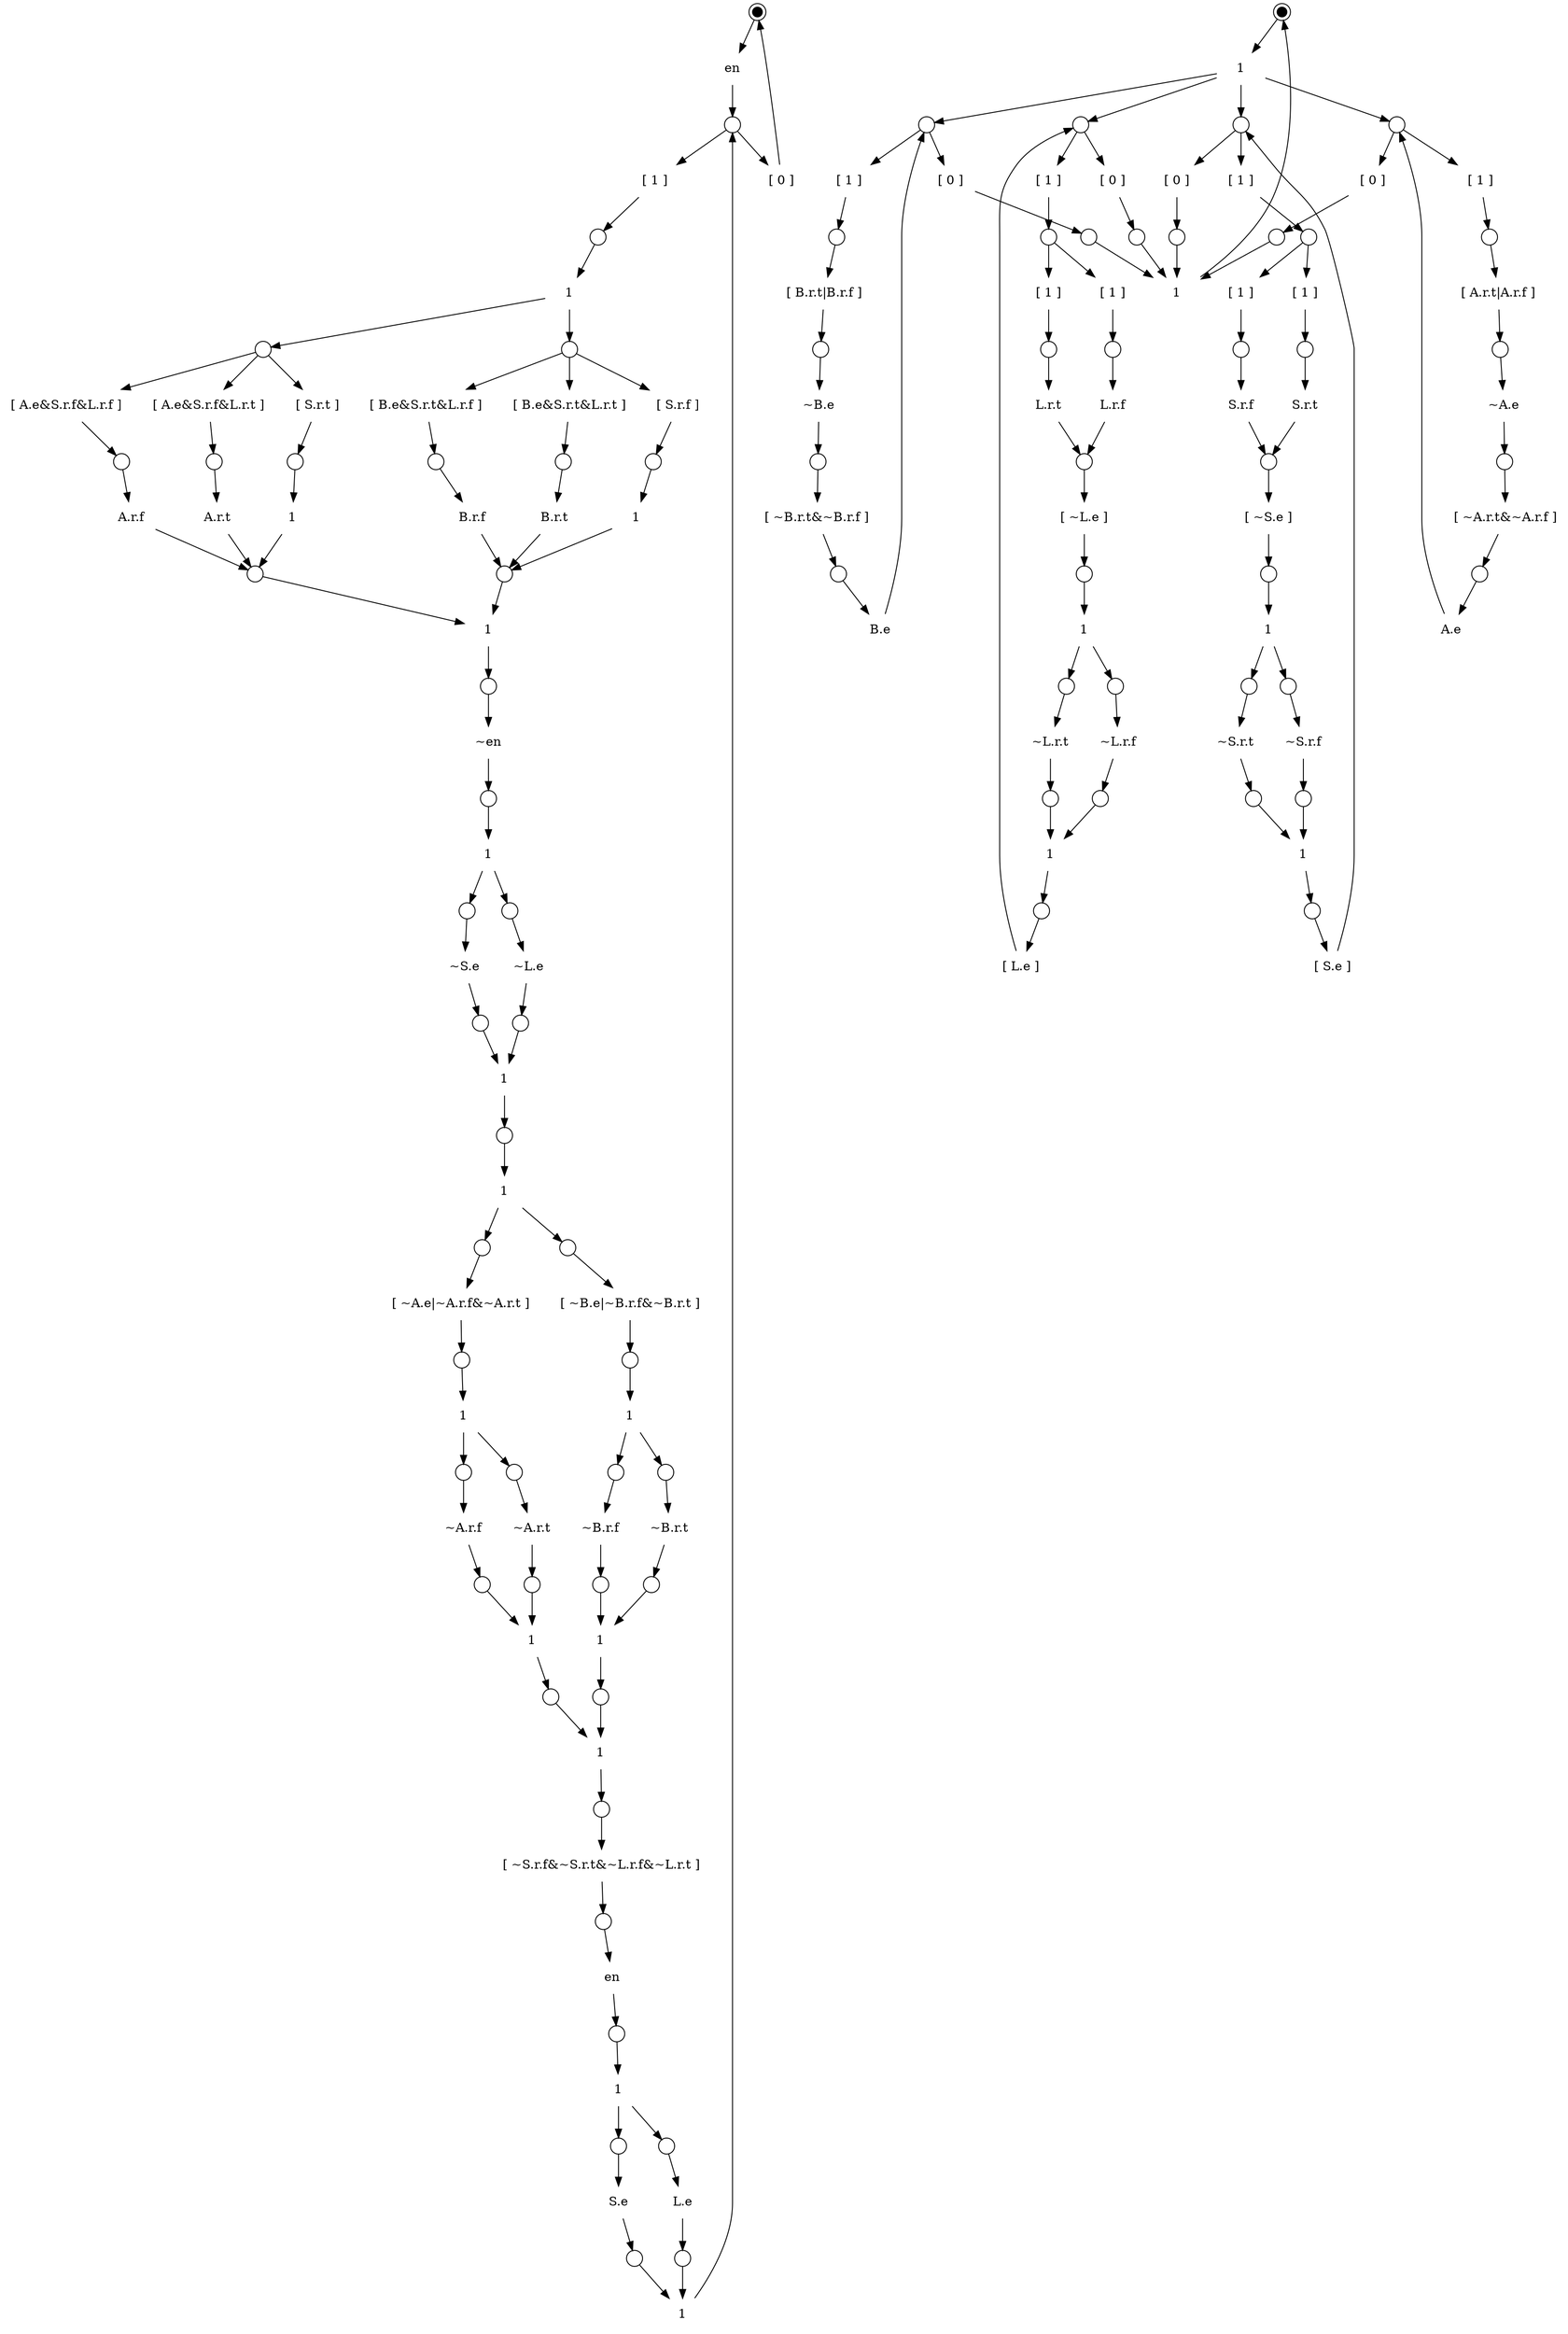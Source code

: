 digraph model
{
	subgraph pchb_split1
	{
		graph["label"="" "variables"="L.r.t,L.r.f,L.e,S.r.t,S.r.f,S.e,A.r.t,A.r.f,A.e,B.r.t,B.r.f,B.e,en" "type"="local" "elaborate"="true" "reset"="~L.r.t&~L.r.f&L.e&~S.r.t&~S.r.f&S.e&~A.r.t&~A.r.f&A.e&~B.r.t&~B.r.f&B.e"];
		S0["shape"="circle" "width"="0.15" "peripheries"="2" "style"="filled" "fillcolor"="#000000" "label"=""];
		T0["shape"="plaintext" "label"="en"];
		S0->T0;
		S1["shape"="circle" "width"="0.25" "label"=""];
		T0->S1;
		T1["shape"="plaintext" "label"="[ 1 ]"];
		S1->T1;
		S2["shape"="circle" "width"="0.25" "label"=""];
		T1->S2;
		T2["shape"="plaintext" "label"="1"];
		S2->T2;
		S3["shape"="circle" "width"="0.25" "label"=""];
		T2->S3;
		T3["shape"="plaintext" "label"="[ A.e&S.r.f&L.r.f ]"];
		S3->T3;
		S4["shape"="circle" "width"="0.25" "label"=""];
		T3->S4;
		T4["shape"="plaintext" "label"="A.r.f"];
		S4->T4;
		T5["shape"="plaintext" "label"="[ A.e&S.r.f&L.r.t ]"];
		S3->T5;
		S5["shape"="circle" "width"="0.25" "label"=""];
		T5->S5;
		T6["shape"="plaintext" "label"="A.r.t"];
		S5->T6;
		T7["shape"="plaintext" "label"="[ S.r.t ]"];
		S3->T7;
		S6["shape"="circle" "width"="0.25" "label"=""];
		T7->S6;
		T8["shape"="plaintext" "label"="1"];
		S6->T8;
		S7["shape"="circle" "width"="0.25" "label"=""];
		T4->S7;
		T6->S7;
		T8->S7;
		S8["shape"="circle" "width"="0.25" "label"=""];
		T2->S8;
		T9["shape"="plaintext" "label"="[ B.e&S.r.t&L.r.f ]"];
		S8->T9;
		S9["shape"="circle" "width"="0.25" "label"=""];
		T9->S9;
		T10["shape"="plaintext" "label"="B.r.f"];
		S9->T10;
		T11["shape"="plaintext" "label"="[ B.e&S.r.t&L.r.t ]"];
		S8->T11;
		S10["shape"="circle" "width"="0.25" "label"=""];
		T11->S10;
		T12["shape"="plaintext" "label"="B.r.t"];
		S10->T12;
		T13["shape"="plaintext" "label"="[ S.r.f ]"];
		S8->T13;
		S11["shape"="circle" "width"="0.25" "label"=""];
		T13->S11;
		T14["shape"="plaintext" "label"="1"];
		S11->T14;
		S12["shape"="circle" "width"="0.25" "label"=""];
		T10->S12;
		T12->S12;
		T14->S12;
		T15["shape"="plaintext" "label"="1"];
		S7->T15;
		S12->T15;
		S13["shape"="circle" "width"="0.25" "label"=""];
		T15->S13;
		T16["shape"="plaintext" "label"="~en"];
		S13->T16;
		S14["shape"="circle" "width"="0.25" "label"=""];
		T16->S14;
		T17["shape"="plaintext" "label"="1"];
		S14->T17;
		S15["shape"="circle" "width"="0.25" "label"=""];
		T17->S15;
		T18["shape"="plaintext" "label"="~S.e"];
		S15->T18;
		S16["shape"="circle" "width"="0.25" "label"=""];
		T18->S16;
		S17["shape"="circle" "width"="0.25" "label"=""];
		T17->S17;
		T19["shape"="plaintext" "label"="~L.e"];
		S17->T19;
		S18["shape"="circle" "width"="0.25" "label"=""];
		T19->S18;
		T20["shape"="plaintext" "label"="1"];
		S16->T20;
		S18->T20;
		S19["shape"="circle" "width"="0.25" "label"=""];
		T20->S19;
		T21["shape"="plaintext" "label"="1"];
		S19->T21;
		S20["shape"="circle" "width"="0.25" "label"=""];
		T21->S20;
		T22["shape"="plaintext" "label"="[ ~A.e|~A.r.f&~A.r.t ]"];
		S20->T22;
		S21["shape"="circle" "width"="0.25" "label"=""];
		T22->S21;
		T23["shape"="plaintext" "label"="1"];
		S21->T23;
		S22["shape"="circle" "width"="0.25" "label"=""];
		T23->S22;
		T24["shape"="plaintext" "label"="~A.r.f"];
		S22->T24;
		S23["shape"="circle" "width"="0.25" "label"=""];
		T24->S23;
		S24["shape"="circle" "width"="0.25" "label"=""];
		T23->S24;
		T25["shape"="plaintext" "label"="~A.r.t"];
		S24->T25;
		S25["shape"="circle" "width"="0.25" "label"=""];
		T25->S25;
		T26["shape"="plaintext" "label"="1"];
		S23->T26;
		S25->T26;
		S26["shape"="circle" "width"="0.25" "label"=""];
		T26->S26;
		S27["shape"="circle" "width"="0.25" "label"=""];
		T21->S27;
		T27["shape"="plaintext" "label"="[ ~B.e|~B.r.f&~B.r.t ]"];
		S27->T27;
		S28["shape"="circle" "width"="0.25" "label"=""];
		T27->S28;
		T28["shape"="plaintext" "label"="1"];
		S28->T28;
		S29["shape"="circle" "width"="0.25" "label"=""];
		T28->S29;
		T29["shape"="plaintext" "label"="~B.r.f"];
		S29->T29;
		S30["shape"="circle" "width"="0.25" "label"=""];
		T29->S30;
		S31["shape"="circle" "width"="0.25" "label"=""];
		T28->S31;
		T30["shape"="plaintext" "label"="~B.r.t"];
		S31->T30;
		S32["shape"="circle" "width"="0.25" "label"=""];
		T30->S32;
		T31["shape"="plaintext" "label"="1"];
		S30->T31;
		S32->T31;
		S33["shape"="circle" "width"="0.25" "label"=""];
		T31->S33;
		T32["shape"="plaintext" "label"="1"];
		S26->T32;
		S33->T32;
		S34["shape"="circle" "width"="0.25" "label"=""];
		T32->S34;
		T33["shape"="plaintext" "label"="[ ~S.r.f&~S.r.t&~L.r.f&~L.r.t ]"];
		S34->T33;
		S35["shape"="circle" "width"="0.25" "label"=""];
		T33->S35;
		T34["shape"="plaintext" "label"="en"];
		S35->T34;
		S36["shape"="circle" "width"="0.25" "label"=""];
		T34->S36;
		T35["shape"="plaintext" "label"="1"];
		S36->T35;
		S37["shape"="circle" "width"="0.25" "label"=""];
		T35->S37;
		T36["shape"="plaintext" "label"="S.e"];
		S37->T36;
		S38["shape"="circle" "width"="0.25" "label"=""];
		T36->S38;
		S39["shape"="circle" "width"="0.25" "label"=""];
		T35->S39;
		T37["shape"="plaintext" "label"="L.e"];
		S39->T37;
		S40["shape"="circle" "width"="0.25" "label"=""];
		T37->S40;
		T38["shape"="plaintext" "label"="1"];
		S38->T38;
		S40->T38;
		T38->S1;
		T39["shape"="plaintext" "label"="[ 0 ]"];
		S1->T39;
		T39->S0;
	}
	subgraph environment
	{
		graph["label"="" "variables"="L.r.t,L.r.f,L.e,S.r.t,S.r.f,S.e,A.r.t,A.r.f,A.e,B.r.t,B.r.f,B.e" "type"="remote" "elaborate"="false" "reset"="~L.r.t&~L.r.f&L.e&~S.r.t&~S.r.f&S.e&~A.r.t&~A.r.f&A.e&~B.r.t&~B.r.f&B.e"];
		S41["shape"="circle" "width"="0.15" "peripheries"="2" "style"="filled" "fillcolor"="#000000" "label"=""];
		T40["shape"="plaintext" "label"="1"];
		S41->T40;
		S42["shape"="circle" "width"="0.25" "label"=""];
		T40->S42;
		T41["shape"="plaintext" "label"="[ 1 ]"];
		S42->T41;
		S43["shape"="circle" "width"="0.25" "label"=""];
		T41->S43;
		T42["shape"="plaintext" "label"="[ A.r.t|A.r.f ]"];
		S43->T42;
		S44["shape"="circle" "width"="0.25" "label"=""];
		T42->S44;
		T43["shape"="plaintext" "label"="~A.e"];
		S44->T43;
		S45["shape"="circle" "width"="0.25" "label"=""];
		T43->S45;
		T44["shape"="plaintext" "label"="[ ~A.r.t&~A.r.f ]"];
		S45->T44;
		S46["shape"="circle" "width"="0.25" "label"=""];
		T44->S46;
		T45["shape"="plaintext" "label"="A.e"];
		S46->T45;
		T45->S42;
		T46["shape"="plaintext" "label"="[ 0 ]"];
		S42->T46;
		S47["shape"="circle" "width"="0.25" "label"=""];
		T46->S47;
		S48["shape"="circle" "width"="0.25" "label"=""];
		T40->S48;
		T47["shape"="plaintext" "label"="[ 1 ]"];
		S48->T47;
		S49["shape"="circle" "width"="0.25" "label"=""];
		T47->S49;
		T48["shape"="plaintext" "label"="[ B.r.t|B.r.f ]"];
		S49->T48;
		S50["shape"="circle" "width"="0.25" "label"=""];
		T48->S50;
		T49["shape"="plaintext" "label"="~B.e"];
		S50->T49;
		S51["shape"="circle" "width"="0.25" "label"=""];
		T49->S51;
		T50["shape"="plaintext" "label"="[ ~B.r.t&~B.r.f ]"];
		S51->T50;
		S52["shape"="circle" "width"="0.25" "label"=""];
		T50->S52;
		T51["shape"="plaintext" "label"="B.e"];
		S52->T51;
		T51->S48;
		T52["shape"="plaintext" "label"="[ 0 ]"];
		S48->T52;
		S53["shape"="circle" "width"="0.25" "label"=""];
		T52->S53;
		S54["shape"="circle" "width"="0.25" "label"=""];
		T40->S54;
		T53["shape"="plaintext" "label"="[ 1 ]"];
		S54->T53;
		S55["shape"="circle" "width"="0.25" "label"=""];
		T53->S55;
		T54["shape"="plaintext" "label"="[ 1 ]"];
		S55->T54;
		S56["shape"="circle" "width"="0.25" "label"=""];
		T54->S56;
		T55["shape"="plaintext" "label"="L.r.t"];
		S56->T55;
		T56["shape"="plaintext" "label"="[ 1 ]"];
		S55->T56;
		S57["shape"="circle" "width"="0.25" "label"=""];
		T56->S57;
		T57["shape"="plaintext" "label"="L.r.f"];
		S57->T57;
		S58["shape"="circle" "width"="0.25" "label"=""];
		T55->S58;
		T57->S58;
		T58["shape"="plaintext" "label"="[ ~L.e ]"];
		S58->T58;
		S59["shape"="circle" "width"="0.25" "label"=""];
		T58->S59;
		T59["shape"="plaintext" "label"="1"];
		S59->T59;
		S60["shape"="circle" "width"="0.25" "label"=""];
		T59->S60;
		T60["shape"="plaintext" "label"="~L.r.t"];
		S60->T60;
		S61["shape"="circle" "width"="0.25" "label"=""];
		T60->S61;
		S62["shape"="circle" "width"="0.25" "label"=""];
		T59->S62;
		T61["shape"="plaintext" "label"="~L.r.f"];
		S62->T61;
		S63["shape"="circle" "width"="0.25" "label"=""];
		T61->S63;
		T62["shape"="plaintext" "label"="1"];
		S61->T62;
		S63->T62;
		S64["shape"="circle" "width"="0.25" "label"=""];
		T62->S64;
		T63["shape"="plaintext" "label"="[ L.e ]"];
		S64->T63;
		T63->S54;
		T64["shape"="plaintext" "label"="[ 0 ]"];
		S54->T64;
		S65["shape"="circle" "width"="0.25" "label"=""];
		T64->S65;
		S66["shape"="circle" "width"="0.25" "label"=""];
		T40->S66;
		T65["shape"="plaintext" "label"="[ 1 ]"];
		S66->T65;
		S67["shape"="circle" "width"="0.25" "label"=""];
		T65->S67;
		T66["shape"="plaintext" "label"="[ 1 ]"];
		S67->T66;
		S68["shape"="circle" "width"="0.25" "label"=""];
		T66->S68;
		T67["shape"="plaintext" "label"="S.r.t"];
		S68->T67;
		T68["shape"="plaintext" "label"="[ 1 ]"];
		S67->T68;
		S69["shape"="circle" "width"="0.25" "label"=""];
		T68->S69;
		T69["shape"="plaintext" "label"="S.r.f"];
		S69->T69;
		S70["shape"="circle" "width"="0.25" "label"=""];
		T67->S70;
		T69->S70;
		T70["shape"="plaintext" "label"="[ ~S.e ]"];
		S70->T70;
		S71["shape"="circle" "width"="0.25" "label"=""];
		T70->S71;
		T71["shape"="plaintext" "label"="1"];
		S71->T71;
		S72["shape"="circle" "width"="0.25" "label"=""];
		T71->S72;
		T72["shape"="plaintext" "label"="~S.r.t"];
		S72->T72;
		S73["shape"="circle" "width"="0.25" "label"=""];
		T72->S73;
		S74["shape"="circle" "width"="0.25" "label"=""];
		T71->S74;
		T73["shape"="plaintext" "label"="~S.r.f"];
		S74->T73;
		S75["shape"="circle" "width"="0.25" "label"=""];
		T73->S75;
		T74["shape"="plaintext" "label"="1"];
		S73->T74;
		S75->T74;
		S76["shape"="circle" "width"="0.25" "label"=""];
		T74->S76;
		T75["shape"="plaintext" "label"="[ S.e ]"];
		S76->T75;
		T75->S66;
		T76["shape"="plaintext" "label"="[ 0 ]"];
		S66->T76;
		S77["shape"="circle" "width"="0.25" "label"=""];
		T76->S77;
		T77["shape"="plaintext" "label"="1"];
		S47->T77;
		S53->T77;
		S65->T77;
		S77->T77;
		T77->S41;
	}
}
